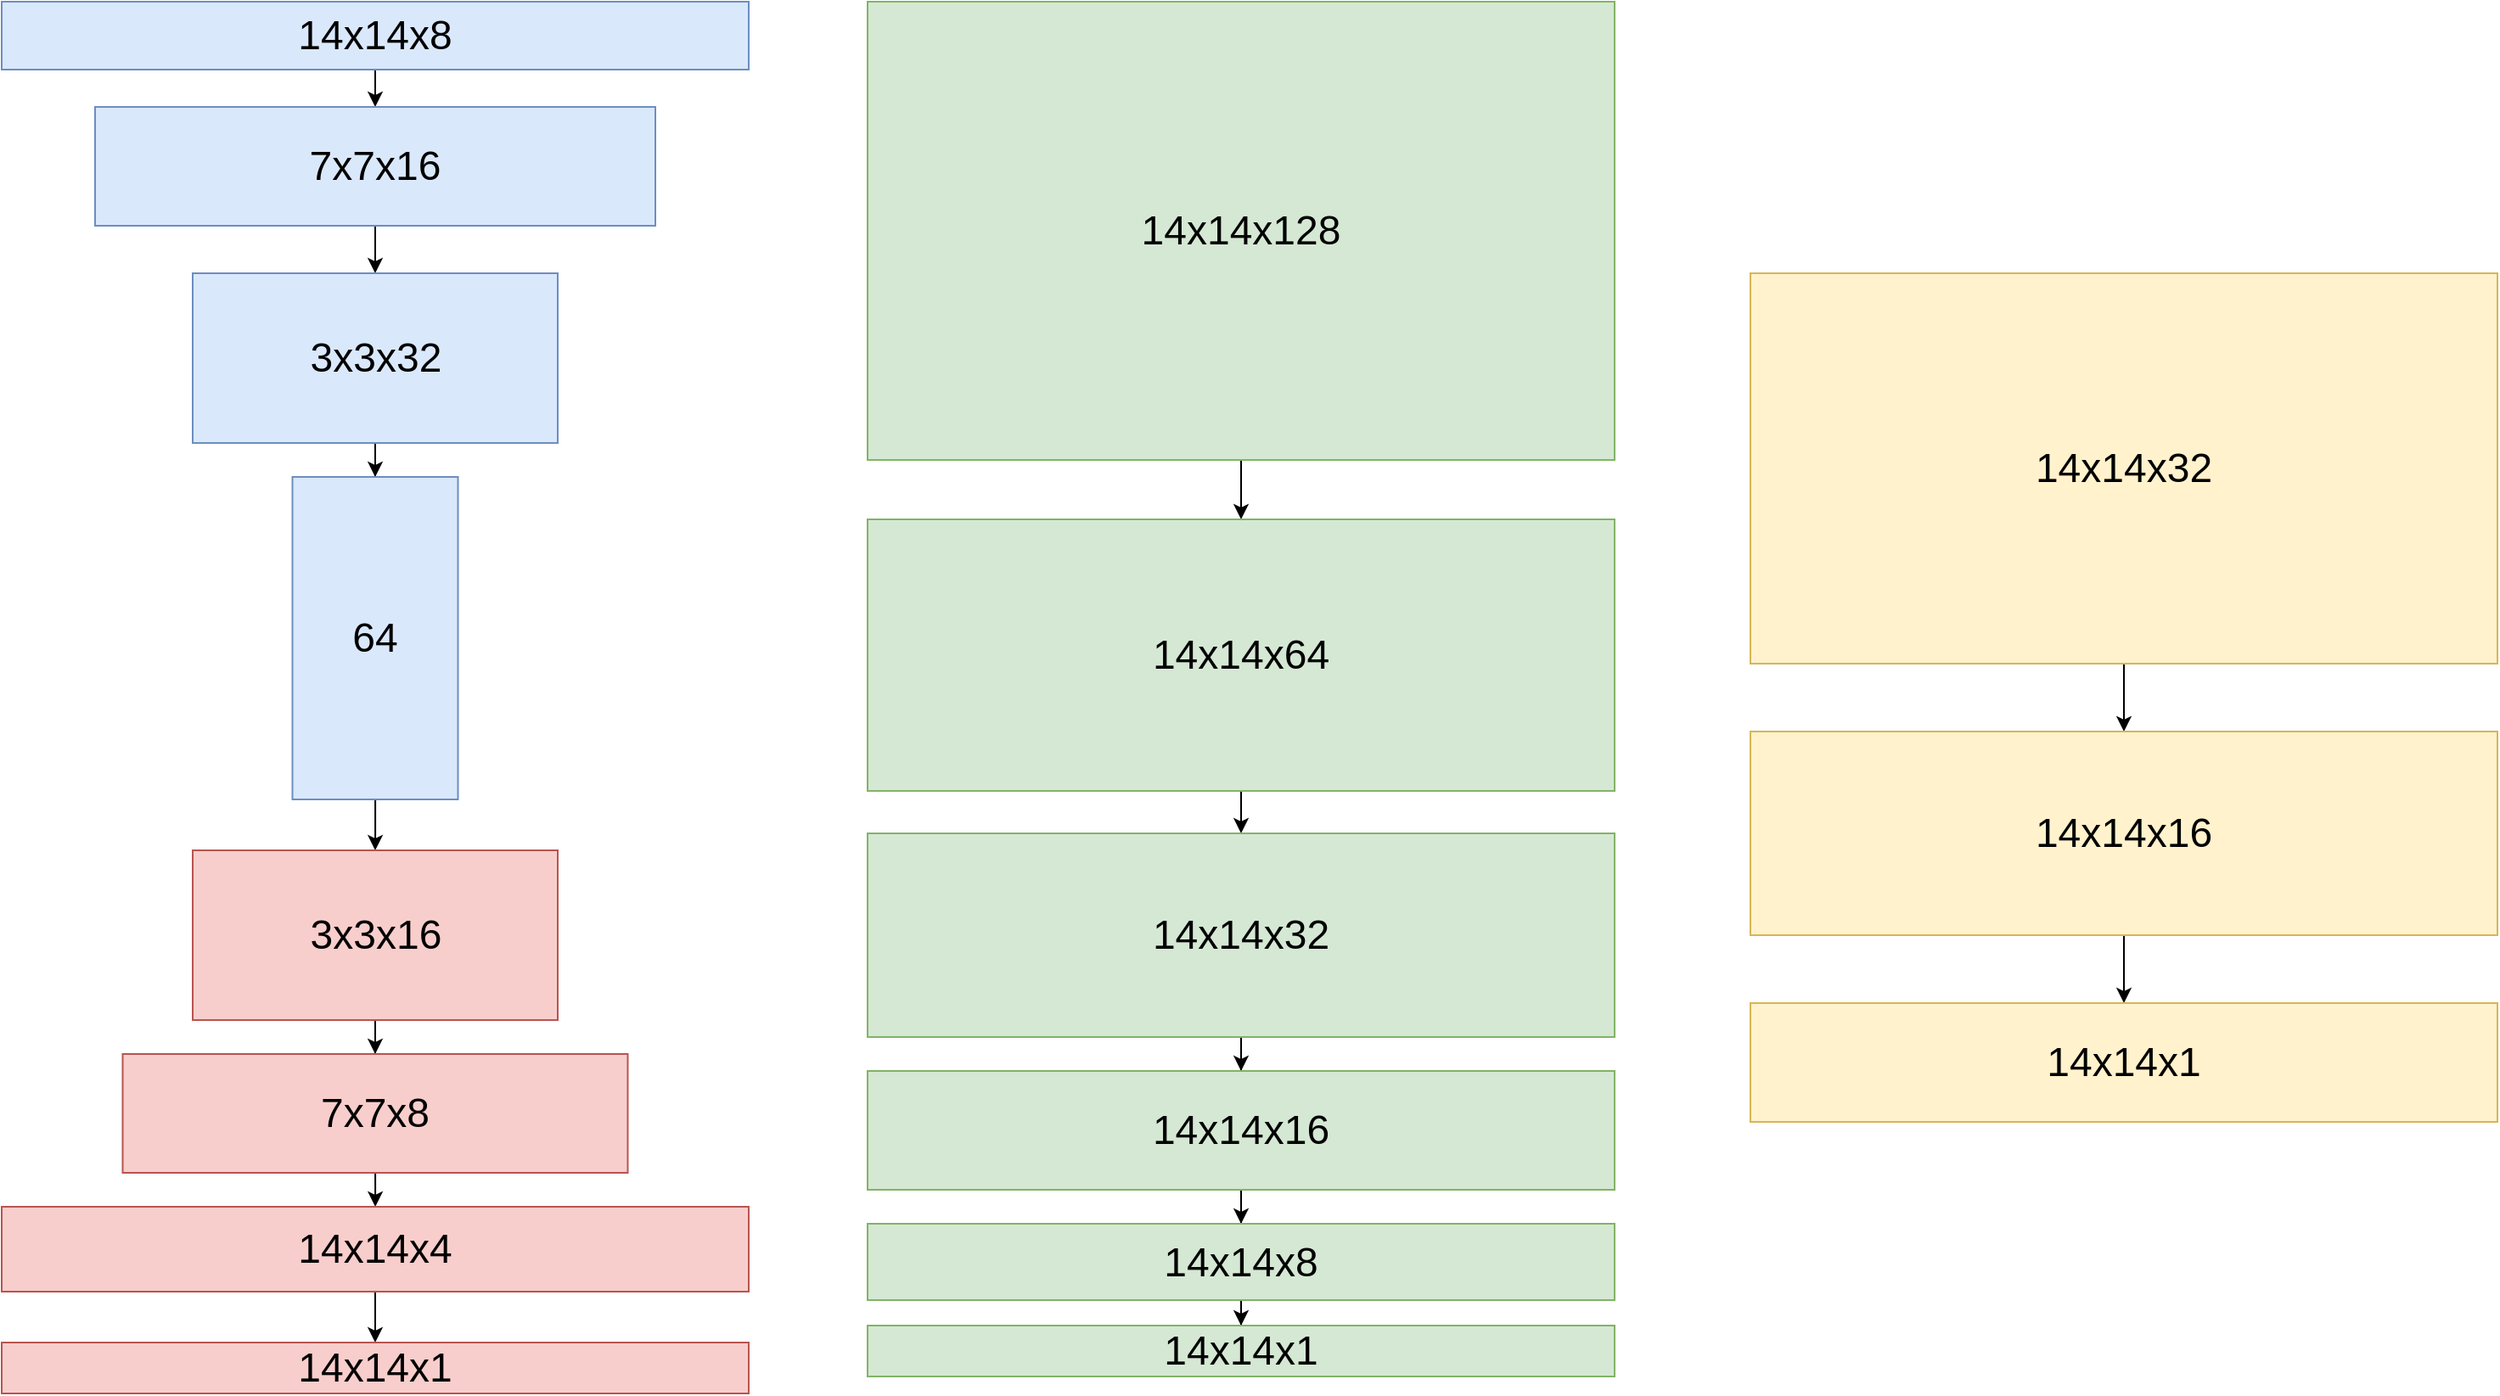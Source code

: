 <mxfile version="20.3.0" type="github">
  <diagram id="R72xpftQf27Ip1RvpkjA" name="第 1 页">
    <mxGraphModel dx="2055" dy="1200" grid="1" gridSize="10" guides="1" tooltips="1" connect="1" arrows="1" fold="1" page="1" pageScale="1" pageWidth="1600" pageHeight="900" math="0" shadow="0">
      <root>
        <mxCell id="0" />
        <mxCell id="1" parent="0" />
        <mxCell id="VtOh25nKIVE9-SRD8lgk-8" style="edgeStyle=orthogonalEdgeStyle;rounded=0;orthogonalLoop=1;jettySize=auto;html=1;exitX=0.5;exitY=1;exitDx=0;exitDy=0;entryX=0.5;entryY=0;entryDx=0;entryDy=0;" parent="1" source="5EwydSjhKdnhN7gfjWJQ-1" target="5EwydSjhKdnhN7gfjWJQ-2" edge="1">
          <mxGeometry relative="1" as="geometry" />
        </mxCell>
        <mxCell id="5EwydSjhKdnhN7gfjWJQ-1" value="&lt;font style=&quot;font-size: 24px;&quot;&gt;14x14x8&lt;/font&gt;" style="rounded=0;whiteSpace=wrap;html=1;fillColor=#dae8fc;strokeColor=#6c8ebf;" parent="1" vertex="1">
          <mxGeometry x="80" y="50" width="440" height="40" as="geometry" />
        </mxCell>
        <mxCell id="VtOh25nKIVE9-SRD8lgk-10" style="edgeStyle=orthogonalEdgeStyle;rounded=0;orthogonalLoop=1;jettySize=auto;html=1;exitX=0.5;exitY=1;exitDx=0;exitDy=0;entryX=0.5;entryY=0;entryDx=0;entryDy=0;" parent="1" source="5EwydSjhKdnhN7gfjWJQ-2" target="5EwydSjhKdnhN7gfjWJQ-3" edge="1">
          <mxGeometry relative="1" as="geometry" />
        </mxCell>
        <mxCell id="5EwydSjhKdnhN7gfjWJQ-2" value="&lt;font style=&quot;font-size: 24px;&quot;&gt;7x7x16&lt;/font&gt;" style="rounded=0;whiteSpace=wrap;html=1;fillColor=#dae8fc;strokeColor=#6c8ebf;" parent="1" vertex="1">
          <mxGeometry x="135" y="112" width="330" height="70" as="geometry" />
        </mxCell>
        <mxCell id="9c9NpYE48J-kE4mlwr7C-1" style="edgeStyle=orthogonalEdgeStyle;rounded=0;orthogonalLoop=1;jettySize=auto;html=1;entryX=0.5;entryY=0;entryDx=0;entryDy=0;" edge="1" parent="1" source="5EwydSjhKdnhN7gfjWJQ-3" target="5EwydSjhKdnhN7gfjWJQ-5">
          <mxGeometry relative="1" as="geometry" />
        </mxCell>
        <mxCell id="5EwydSjhKdnhN7gfjWJQ-3" value="&lt;font style=&quot;font-size: 24px;&quot;&gt;3x3x32&lt;/font&gt;" style="rounded=0;whiteSpace=wrap;html=1;fillColor=#dae8fc;strokeColor=#6c8ebf;" parent="1" vertex="1">
          <mxGeometry x="192.5" y="210" width="215" height="100" as="geometry" />
        </mxCell>
        <mxCell id="9c9NpYE48J-kE4mlwr7C-4" style="edgeStyle=orthogonalEdgeStyle;rounded=0;orthogonalLoop=1;jettySize=auto;html=1;entryX=0.5;entryY=0;entryDx=0;entryDy=0;" edge="1" parent="1" source="5EwydSjhKdnhN7gfjWJQ-5" target="5EwydSjhKdnhN7gfjWJQ-6">
          <mxGeometry relative="1" as="geometry" />
        </mxCell>
        <mxCell id="5EwydSjhKdnhN7gfjWJQ-5" value="&lt;font style=&quot;font-size: 24px;&quot;&gt;64&lt;/font&gt;" style="rounded=0;whiteSpace=wrap;html=1;fillColor=#dae8fc;strokeColor=#6c8ebf;" parent="1" vertex="1">
          <mxGeometry x="251.25" y="330" width="97.5" height="190" as="geometry" />
        </mxCell>
        <mxCell id="VtOh25nKIVE9-SRD8lgk-16" style="edgeStyle=orthogonalEdgeStyle;rounded=0;orthogonalLoop=1;jettySize=auto;html=1;entryX=0.5;entryY=0;entryDx=0;entryDy=0;" parent="1" source="5EwydSjhKdnhN7gfjWJQ-6" target="5EwydSjhKdnhN7gfjWJQ-7" edge="1">
          <mxGeometry relative="1" as="geometry" />
        </mxCell>
        <mxCell id="5EwydSjhKdnhN7gfjWJQ-6" value="&lt;font style=&quot;font-size: 24px;&quot;&gt;3x3x16&lt;/font&gt;" style="rounded=0;whiteSpace=wrap;html=1;fillColor=#f8cecc;strokeColor=#b85450;" parent="1" vertex="1">
          <mxGeometry x="192.5" y="550" width="215" height="100" as="geometry" />
        </mxCell>
        <mxCell id="VtOh25nKIVE9-SRD8lgk-17" style="edgeStyle=orthogonalEdgeStyle;rounded=0;orthogonalLoop=1;jettySize=auto;html=1;entryX=0.5;entryY=0;entryDx=0;entryDy=0;" parent="1" source="5EwydSjhKdnhN7gfjWJQ-7" target="5EwydSjhKdnhN7gfjWJQ-8" edge="1">
          <mxGeometry relative="1" as="geometry" />
        </mxCell>
        <mxCell id="5EwydSjhKdnhN7gfjWJQ-7" value="&lt;font style=&quot;font-size: 24px;&quot;&gt;7x7x8&lt;/font&gt;" style="rounded=0;whiteSpace=wrap;html=1;fillColor=#f8cecc;strokeColor=#b85450;" parent="1" vertex="1">
          <mxGeometry x="151.25" y="670" width="297.5" height="70" as="geometry" />
        </mxCell>
        <mxCell id="VtOh25nKIVE9-SRD8lgk-18" style="edgeStyle=orthogonalEdgeStyle;rounded=0;orthogonalLoop=1;jettySize=auto;html=1;entryX=0.5;entryY=0;entryDx=0;entryDy=0;" parent="1" source="5EwydSjhKdnhN7gfjWJQ-8" target="5EwydSjhKdnhN7gfjWJQ-9" edge="1">
          <mxGeometry relative="1" as="geometry" />
        </mxCell>
        <mxCell id="5EwydSjhKdnhN7gfjWJQ-8" value="&lt;font style=&quot;font-size: 24px;&quot;&gt;14x14x4&lt;/font&gt;" style="rounded=0;whiteSpace=wrap;html=1;fillColor=#f8cecc;strokeColor=#b85450;" parent="1" vertex="1">
          <mxGeometry x="80" y="760" width="440" height="50" as="geometry" />
        </mxCell>
        <mxCell id="5EwydSjhKdnhN7gfjWJQ-9" value="&lt;font style=&quot;font-size: 24px;&quot;&gt;14x14x1&lt;/font&gt;" style="rounded=0;whiteSpace=wrap;html=1;fillColor=#f8cecc;strokeColor=#b85450;" parent="1" vertex="1">
          <mxGeometry x="80" y="840" width="440" height="30" as="geometry" />
        </mxCell>
        <mxCell id="VtOh25nKIVE9-SRD8lgk-11" style="edgeStyle=orthogonalEdgeStyle;rounded=0;orthogonalLoop=1;jettySize=auto;html=1;entryX=0.5;entryY=0;entryDx=0;entryDy=0;" parent="1" source="VtOh25nKIVE9-SRD8lgk-1" target="VtOh25nKIVE9-SRD8lgk-2" edge="1">
          <mxGeometry relative="1" as="geometry" />
        </mxCell>
        <mxCell id="VtOh25nKIVE9-SRD8lgk-1" value="&lt;font style=&quot;font-size: 24px;&quot;&gt;14x14x128&lt;/font&gt;" style="rounded=0;whiteSpace=wrap;html=1;fillColor=#d5e8d4;strokeColor=#82b366;" parent="1" vertex="1">
          <mxGeometry x="590" y="50" width="440" height="270" as="geometry" />
        </mxCell>
        <mxCell id="VtOh25nKIVE9-SRD8lgk-12" style="edgeStyle=orthogonalEdgeStyle;rounded=0;orthogonalLoop=1;jettySize=auto;html=1;entryX=0.5;entryY=0;entryDx=0;entryDy=0;" parent="1" source="VtOh25nKIVE9-SRD8lgk-2" target="VtOh25nKIVE9-SRD8lgk-3" edge="1">
          <mxGeometry relative="1" as="geometry" />
        </mxCell>
        <mxCell id="VtOh25nKIVE9-SRD8lgk-2" value="&lt;font style=&quot;font-size: 24px;&quot;&gt;14x14x64&lt;/font&gt;" style="rounded=0;whiteSpace=wrap;html=1;fillColor=#d5e8d4;strokeColor=#82b366;" parent="1" vertex="1">
          <mxGeometry x="590" y="355" width="440" height="160" as="geometry" />
        </mxCell>
        <mxCell id="VtOh25nKIVE9-SRD8lgk-13" style="edgeStyle=orthogonalEdgeStyle;rounded=0;orthogonalLoop=1;jettySize=auto;html=1;" parent="1" source="VtOh25nKIVE9-SRD8lgk-3" target="VtOh25nKIVE9-SRD8lgk-4" edge="1">
          <mxGeometry relative="1" as="geometry" />
        </mxCell>
        <mxCell id="VtOh25nKIVE9-SRD8lgk-3" value="&lt;font style=&quot;font-size: 24px;&quot;&gt;14x14x32&lt;/font&gt;" style="rounded=0;whiteSpace=wrap;html=1;fillColor=#d5e8d4;strokeColor=#82b366;" parent="1" vertex="1">
          <mxGeometry x="590" y="540" width="440" height="120" as="geometry" />
        </mxCell>
        <mxCell id="VtOh25nKIVE9-SRD8lgk-14" style="edgeStyle=orthogonalEdgeStyle;rounded=0;orthogonalLoop=1;jettySize=auto;html=1;entryX=0.5;entryY=0;entryDx=0;entryDy=0;" parent="1" source="VtOh25nKIVE9-SRD8lgk-4" target="VtOh25nKIVE9-SRD8lgk-5" edge="1">
          <mxGeometry relative="1" as="geometry" />
        </mxCell>
        <mxCell id="VtOh25nKIVE9-SRD8lgk-4" value="&lt;font style=&quot;font-size: 24px;&quot;&gt;14x14x16&lt;/font&gt;" style="rounded=0;whiteSpace=wrap;html=1;fillColor=#d5e8d4;strokeColor=#82b366;" parent="1" vertex="1">
          <mxGeometry x="590" y="680" width="440" height="70" as="geometry" />
        </mxCell>
        <mxCell id="VtOh25nKIVE9-SRD8lgk-15" style="edgeStyle=orthogonalEdgeStyle;rounded=0;orthogonalLoop=1;jettySize=auto;html=1;entryX=0.5;entryY=0;entryDx=0;entryDy=0;" parent="1" source="VtOh25nKIVE9-SRD8lgk-5" target="VtOh25nKIVE9-SRD8lgk-6" edge="1">
          <mxGeometry relative="1" as="geometry" />
        </mxCell>
        <mxCell id="VtOh25nKIVE9-SRD8lgk-5" value="&lt;font style=&quot;font-size: 24px;&quot;&gt;14x14x8&lt;/font&gt;" style="rounded=0;whiteSpace=wrap;html=1;fillColor=#d5e8d4;strokeColor=#82b366;" parent="1" vertex="1">
          <mxGeometry x="590" y="770" width="440" height="45" as="geometry" />
        </mxCell>
        <mxCell id="VtOh25nKIVE9-SRD8lgk-6" value="&lt;font style=&quot;font-size: 24px;&quot;&gt;14x14x1&lt;/font&gt;" style="rounded=0;whiteSpace=wrap;html=1;fillColor=#d5e8d4;strokeColor=#82b366;" parent="1" vertex="1">
          <mxGeometry x="590" y="830" width="440" height="30" as="geometry" />
        </mxCell>
        <mxCell id="9c9NpYE48J-kE4mlwr7C-8" style="edgeStyle=orthogonalEdgeStyle;rounded=0;orthogonalLoop=1;jettySize=auto;html=1;" edge="1" parent="1" source="9c9NpYE48J-kE4mlwr7C-5" target="9c9NpYE48J-kE4mlwr7C-6">
          <mxGeometry relative="1" as="geometry" />
        </mxCell>
        <mxCell id="9c9NpYE48J-kE4mlwr7C-5" value="&lt;font style=&quot;font-size: 24px;&quot;&gt;14x14x32&lt;/font&gt;" style="rounded=0;whiteSpace=wrap;html=1;fillColor=#fff2cc;strokeColor=#d6b656;" vertex="1" parent="1">
          <mxGeometry x="1110" y="210" width="440" height="230" as="geometry" />
        </mxCell>
        <mxCell id="9c9NpYE48J-kE4mlwr7C-9" style="edgeStyle=orthogonalEdgeStyle;rounded=0;orthogonalLoop=1;jettySize=auto;html=1;entryX=0.5;entryY=0;entryDx=0;entryDy=0;" edge="1" parent="1" source="9c9NpYE48J-kE4mlwr7C-6" target="9c9NpYE48J-kE4mlwr7C-7">
          <mxGeometry relative="1" as="geometry" />
        </mxCell>
        <mxCell id="9c9NpYE48J-kE4mlwr7C-6" value="&lt;font style=&quot;font-size: 24px;&quot;&gt;14x14x16&lt;/font&gt;" style="rounded=0;whiteSpace=wrap;html=1;fillColor=#fff2cc;strokeColor=#d6b656;" vertex="1" parent="1">
          <mxGeometry x="1110" y="480" width="440" height="120" as="geometry" />
        </mxCell>
        <mxCell id="9c9NpYE48J-kE4mlwr7C-7" value="&lt;font style=&quot;font-size: 24px;&quot;&gt;14x14x1&lt;/font&gt;" style="rounded=0;whiteSpace=wrap;html=1;fillColor=#fff2cc;strokeColor=#d6b656;" vertex="1" parent="1">
          <mxGeometry x="1110" y="640" width="440" height="70" as="geometry" />
        </mxCell>
      </root>
    </mxGraphModel>
  </diagram>
</mxfile>
